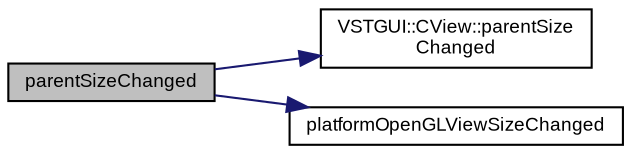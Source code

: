 digraph "parentSizeChanged"
{
  bgcolor="transparent";
  edge [fontname="Arial",fontsize="9",labelfontname="Arial",labelfontsize="9"];
  node [fontname="Arial",fontsize="9",shape=record];
  rankdir="LR";
  Node1 [label="parentSizeChanged",height=0.2,width=0.4,color="black", fillcolor="grey75", style="filled" fontcolor="black"];
  Node1 -> Node2 [color="midnightblue",fontsize="9",style="solid",fontname="Arial"];
  Node2 [label="VSTGUI::CView::parentSize\lChanged",height=0.2,width=0.4,color="black",URL="$class_v_s_t_g_u_i_1_1_c_view.html#a1d1f34bf4a18c02d47a6ffdb9dab365a",tooltip="notification that one of the views parent has changed its size "];
  Node1 -> Node3 [color="midnightblue",fontsize="9",style="solid",fontname="Arial"];
  Node3 [label="platformOpenGLViewSizeChanged",height=0.2,width=0.4,color="black",URL="$class_v_s_t_g_u_i_1_1_c_open_g_l_view.html#a366824fabc6b6fd5c5d5662533a5ede8",tooltip="will be called whenever the platform opengl view size has changed "];
}
